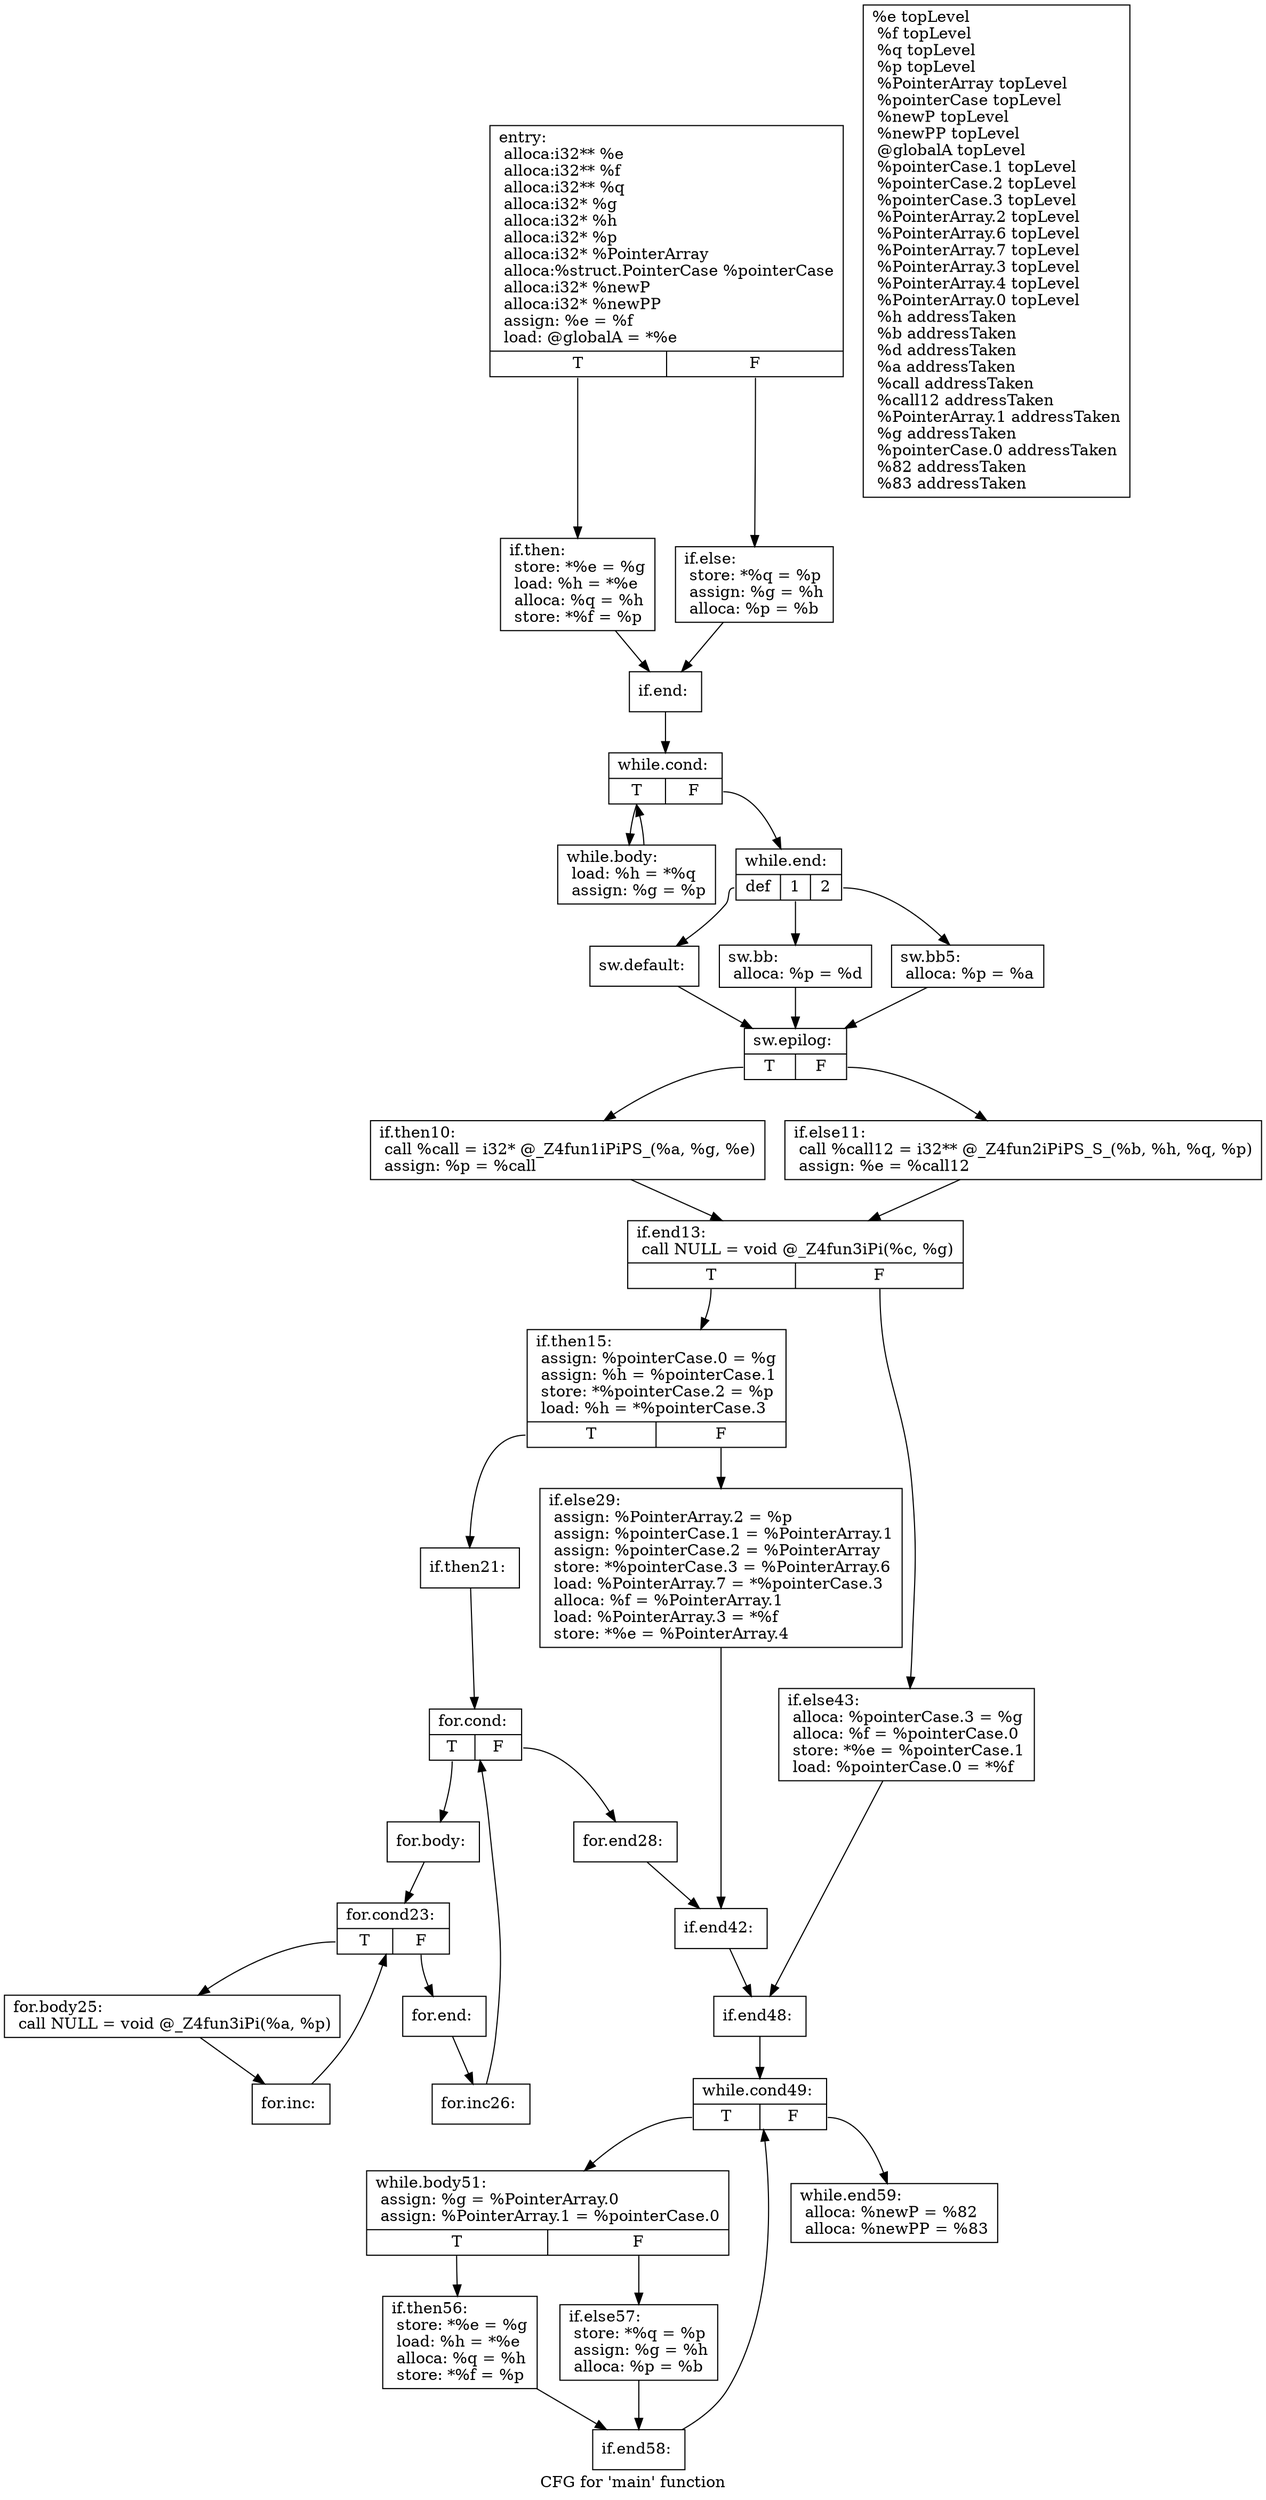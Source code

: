 digraph "CFG for 'main' function" {
	label="CFG for 'main' function";

	Node0x94a04c0 [shape=record,label="{entry:\l alloca:i32** %e\l alloca:i32** %f\l alloca:i32** %q\l alloca:i32* %g\l alloca:i32* %h\l alloca:i32* %p\l alloca:i32* %PointerArray\l alloca:%struct.PointerCase %pointerCase\l alloca:i32* %newP\l alloca:i32* %newPP\l assign: %e = %f\l load: @globalA = *%e\l |{<s0>T|<s1>F}}"];
	Node0x94a04c0:s0 -> Node0x94a2000;
	Node0x94a04c0:s1 -> Node0x94a1290;
	Node0x94a2000 [shape=record,label="{if.then:                                          \l store: *%e = %g\l load: %h = *%e\l alloca: %q = %h\l store: *%f = %p\l }"];
	Node0x94a2000 -> Node0x94a1360;
	Node0x94a1290 [shape=record,label="{if.else:                                          \l store: *%q = %p\l assign: %g = %h\l alloca: %p = %b\l }"];
	Node0x94a1290 -> Node0x94a1360;
	Node0x94a1360 [shape=record,label="{if.end:                                           \l }"];
	Node0x94a1360 -> Node0x94a33e0;
	Node0x94a33e0 [shape=record,label="{while.cond:                                       \l |{<s0>T|<s1>F}}"];
	Node0x94a33e0:s0 -> Node0x94a3520;
	Node0x94a33e0:s1 -> Node0x94a3600;
	Node0x94a3520 [shape=record,label="{while.body:                                       \l load: %h = *%q\l assign: %g = %p\l }"];
	Node0x94a3520 -> Node0x94a33e0;
	Node0x94a3600 [shape=record,label="{while.end:                                        \l |{<s0>def|<s1>1|<s2>2}}"];
	Node0x94a3600:s0 -> Node0x94a3990;
	Node0x94a3600:s1 -> Node0x94a3a70;
	Node0x94a3600:s2 -> Node0x94a3b40;
	Node0x94a3a70 [shape=record,label="{sw.bb:                                            \l alloca: %p = %d\l }"];
	Node0x94a3a70 -> Node0x94a3ef0;
	Node0x94a3b40 [shape=record,label="{sw.bb5:                                           \l alloca: %p = %a\l }"];
	Node0x94a3b40 -> Node0x94a3ef0;
	Node0x94a3990 [shape=record,label="{sw.default:                                       \l }"];
	Node0x94a3990 -> Node0x94a3ef0;
	Node0x94a3ef0 [shape=record,label="{sw.epilog:                                        \l |{<s0>T|<s1>F}}"];
	Node0x94a3ef0:s0 -> Node0x94a4430;
	Node0x94a3ef0:s1 -> Node0x94a4510;
	Node0x94a4430 [shape=record,label="{if.then10:                                        \l call %call = i32* @_Z4fun1iPiPS_(%a, %g, %e)\l assign: %p = %call\l }"];
	Node0x94a4430 -> Node0x94a4a70;
	Node0x94a4510 [shape=record,label="{if.else11:                                        \l call %call12 = i32** @_Z4fun2iPiPS_S_(%b, %h, %q, %p)\l assign: %e = %call12\l }"];
	Node0x94a4510 -> Node0x94a4a70;
	Node0x94a4a70 [shape=record,label="{if.end13:                                         \l call NULL = void @_Z4fun3iPi(%c, %g)\l |{<s0>T|<s1>F}}"];
	Node0x94a4a70:s0 -> Node0x94a50f0;
	Node0x94a4a70:s1 -> Node0x94a51a0;
	Node0x94a50f0 [shape=record,label="{if.then15:                                        \l assign: %pointerCase.0 = %g\l assign: %h = %pointerCase.1\l store: *%pointerCase.2 = %p\l load: %h = *%pointerCase.3\l |{<s0>T|<s1>F}}"];
	Node0x94a50f0:s0 -> Node0x94a5dd0;
	Node0x94a50f0:s1 -> Node0x94a5eb0;
	Node0x94a5dd0 [shape=record,label="{if.then21:                                        \l }"];
	Node0x94a5dd0 -> Node0x94a6250;
	Node0x94a6250 [shape=record,label="{for.cond:                                         \l |{<s0>T|<s1>F}}"];
	Node0x94a6250:s0 -> Node0x94a63f0;
	Node0x94a6250:s1 -> Node0x94a64d0;
	Node0x94a63f0 [shape=record,label="{for.body:                                         \l }"];
	Node0x94a63f0 -> Node0x94a66c0;
	Node0x94a66c0 [shape=record,label="{for.cond23:                                       \l |{<s0>T|<s1>F}}"];
	Node0x94a66c0:s0 -> Node0x94a6830;
	Node0x94a66c0:s1 -> Node0x94a14d0;
	Node0x94a6830 [shape=record,label="{for.body25:                                       \l call NULL = void @_Z4fun3iPi(%a, %p)\l }"];
	Node0x94a6830 -> Node0x94a17c0;
	Node0x94a17c0 [shape=record,label="{for.inc:                                          \l }"];
	Node0x94a17c0 -> Node0x94a66c0;
	Node0x94a14d0 [shape=record,label="{for.end:                                          \l }"];
	Node0x94a14d0 -> Node0x94a1a20;
	Node0x94a1a20 [shape=record,label="{for.inc26:                                        \l }"];
	Node0x94a1a20 -> Node0x94a6250;
	Node0x94a64d0 [shape=record,label="{for.end28:                                        \l }"];
	Node0x94a64d0 -> Node0x94a78c0;
	Node0x94a5eb0 [shape=record,label="{if.else29:                                        \l assign: %PointerArray.2 = %p\l assign: %pointerCase.1 = %PointerArray.1\l assign: %pointerCase.2 = %PointerArray\l store: *%pointerCase.3 = %PointerArray.6\l load: %PointerArray.7 = *%pointerCase.3\l alloca: %f = %PointerArray.1\l load: %PointerArray.3 = *%f\l store: *%e = %PointerArray.4\l }"];
	Node0x94a5eb0 -> Node0x94a78c0;
	Node0x94a78c0 [shape=record,label="{if.end42:                                         \l }"];
	Node0x94a78c0 -> Node0x94a8c00;
	Node0x94a51a0 [shape=record,label="{if.else43:                                        \l alloca: %pointerCase.3 = %g\l alloca: %f = %pointerCase.0\l store: *%e = %pointerCase.1\l load: %pointerCase.0 = *%f\l }"];
	Node0x94a51a0 -> Node0x94a8c00;
	Node0x94a8c00 [shape=record,label="{if.end48:                                         \l }"];
	Node0x94a8c00 -> Node0x94a48a0;
	Node0x94a48a0 [shape=record,label="{while.cond49:                                     \l |{<s0>T|<s1>F}}"];
	Node0x94a48a0:s0 -> Node0x94a96d0;
	Node0x94a48a0:s1 -> Node0x94a97b0;
	Node0x94a96d0 [shape=record,label="{while.body51:                                     \l assign: %g = %PointerArray.0\l assign: %PointerArray.1 = %pointerCase.0\l |{<s0>T|<s1>F}}"];
	Node0x94a96d0:s0 -> Node0x94a9f70;
	Node0x94a96d0:s1 -> Node0x94a5280;
	Node0x94a9f70 [shape=record,label="{if.then56:                                        \l store: *%e = %g\l load: %h = *%e\l alloca: %q = %h\l store: *%f = %p\l }"];
	Node0x94a9f70 -> Node0x94a57d0;
	Node0x94a5280 [shape=record,label="{if.else57:                                        \l store: *%q = %p\l assign: %g = %h\l alloca: %p = %b\l }"];
	Node0x94a5280 -> Node0x94a57d0;
	Node0x94a57d0 [shape=record,label="{if.end58:                                         \l }"];
	Node0x94a57d0 -> Node0x94a48a0;
	Node0x94a97b0 [shape=record,label="{while.end59:                                      \l alloca: %newP = %82\l alloca: %newPP = %83\l }"];
	Node1 [shape=record,label="{%e topLevel\l %f topLevel\l %q topLevel\l %p topLevel\l %PointerArray topLevel\l %pointerCase topLevel\l %newP topLevel\l %newPP topLevel\l @globalA topLevel\l %pointerCase.1 topLevel\l %pointerCase.2 topLevel\l %pointerCase.3 topLevel\l %PointerArray.2 topLevel\l %PointerArray.6 topLevel\l %PointerArray.7 topLevel\l %PointerArray.3 topLevel\l %PointerArray.4 topLevel\l %PointerArray.0 topLevel\l %h addressTaken\l %b addressTaken\l %d addressTaken\l %a addressTaken\l %call addressTaken\l %call12 addressTaken\l %PointerArray.1 addressTaken\l %g addressTaken\l %pointerCase.0 addressTaken\l %82 addressTaken\l %83 addressTaken\l }"];}
